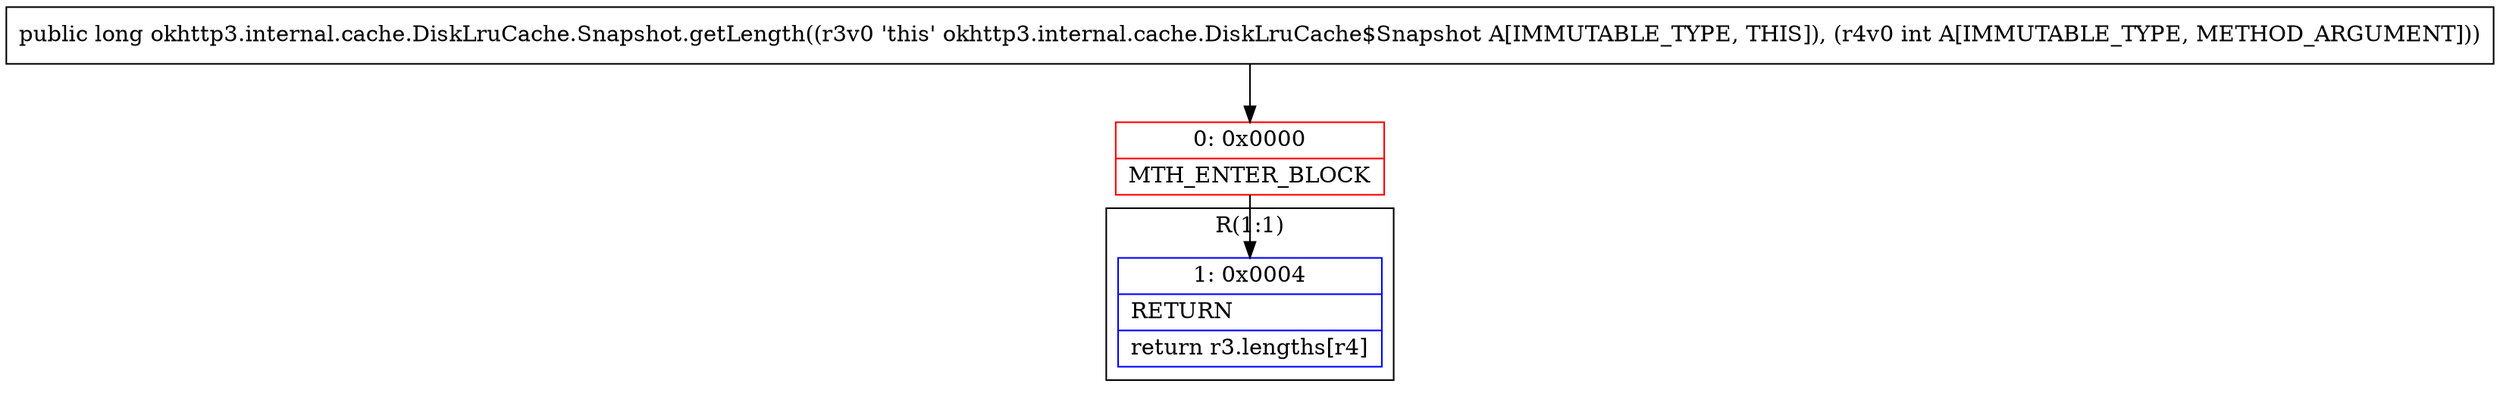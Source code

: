 digraph "CFG forokhttp3.internal.cache.DiskLruCache.Snapshot.getLength(I)J" {
subgraph cluster_Region_1786003266 {
label = "R(1:1)";
node [shape=record,color=blue];
Node_1 [shape=record,label="{1\:\ 0x0004|RETURN\l|return r3.lengths[r4]\l}"];
}
Node_0 [shape=record,color=red,label="{0\:\ 0x0000|MTH_ENTER_BLOCK\l}"];
MethodNode[shape=record,label="{public long okhttp3.internal.cache.DiskLruCache.Snapshot.getLength((r3v0 'this' okhttp3.internal.cache.DiskLruCache$Snapshot A[IMMUTABLE_TYPE, THIS]), (r4v0 int A[IMMUTABLE_TYPE, METHOD_ARGUMENT])) }"];
MethodNode -> Node_0;
Node_0 -> Node_1;
}

